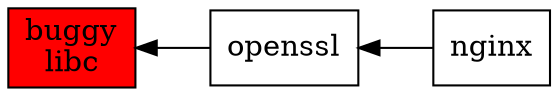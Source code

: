 # run dot file.dot -T svg

digraph {
        rankdir="LR";
        node [shape="box"];

        "libc" [ style=filled, fillcolor = "#ff0000", label="buggy\nlibc"];
        "libc" -> "openssl" -> "nginx" [dir=back];
}
